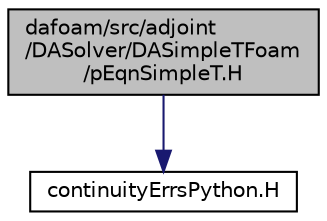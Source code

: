digraph "dafoam/src/adjoint/DASolver/DASimpleTFoam/pEqnSimpleT.H"
{
  bgcolor="transparent";
  edge [fontname="Helvetica",fontsize="10",labelfontname="Helvetica",labelfontsize="10"];
  node [fontname="Helvetica",fontsize="10",shape=record];
  Node0 [label="dafoam/src/adjoint\l/DASolver/DASimpleTFoam\l/pEqnSimpleT.H",height=0.2,width=0.4,color="black", fillcolor="grey75", style="filled", fontcolor="black"];
  Node0 -> Node1 [color="midnightblue",fontsize="10",style="solid",fontname="Helvetica"];
  Node1 [label="continuityErrsPython.H",height=0.2,width=0.4,color="black",URL="$continuityErrsPython_8H.html"];
}
